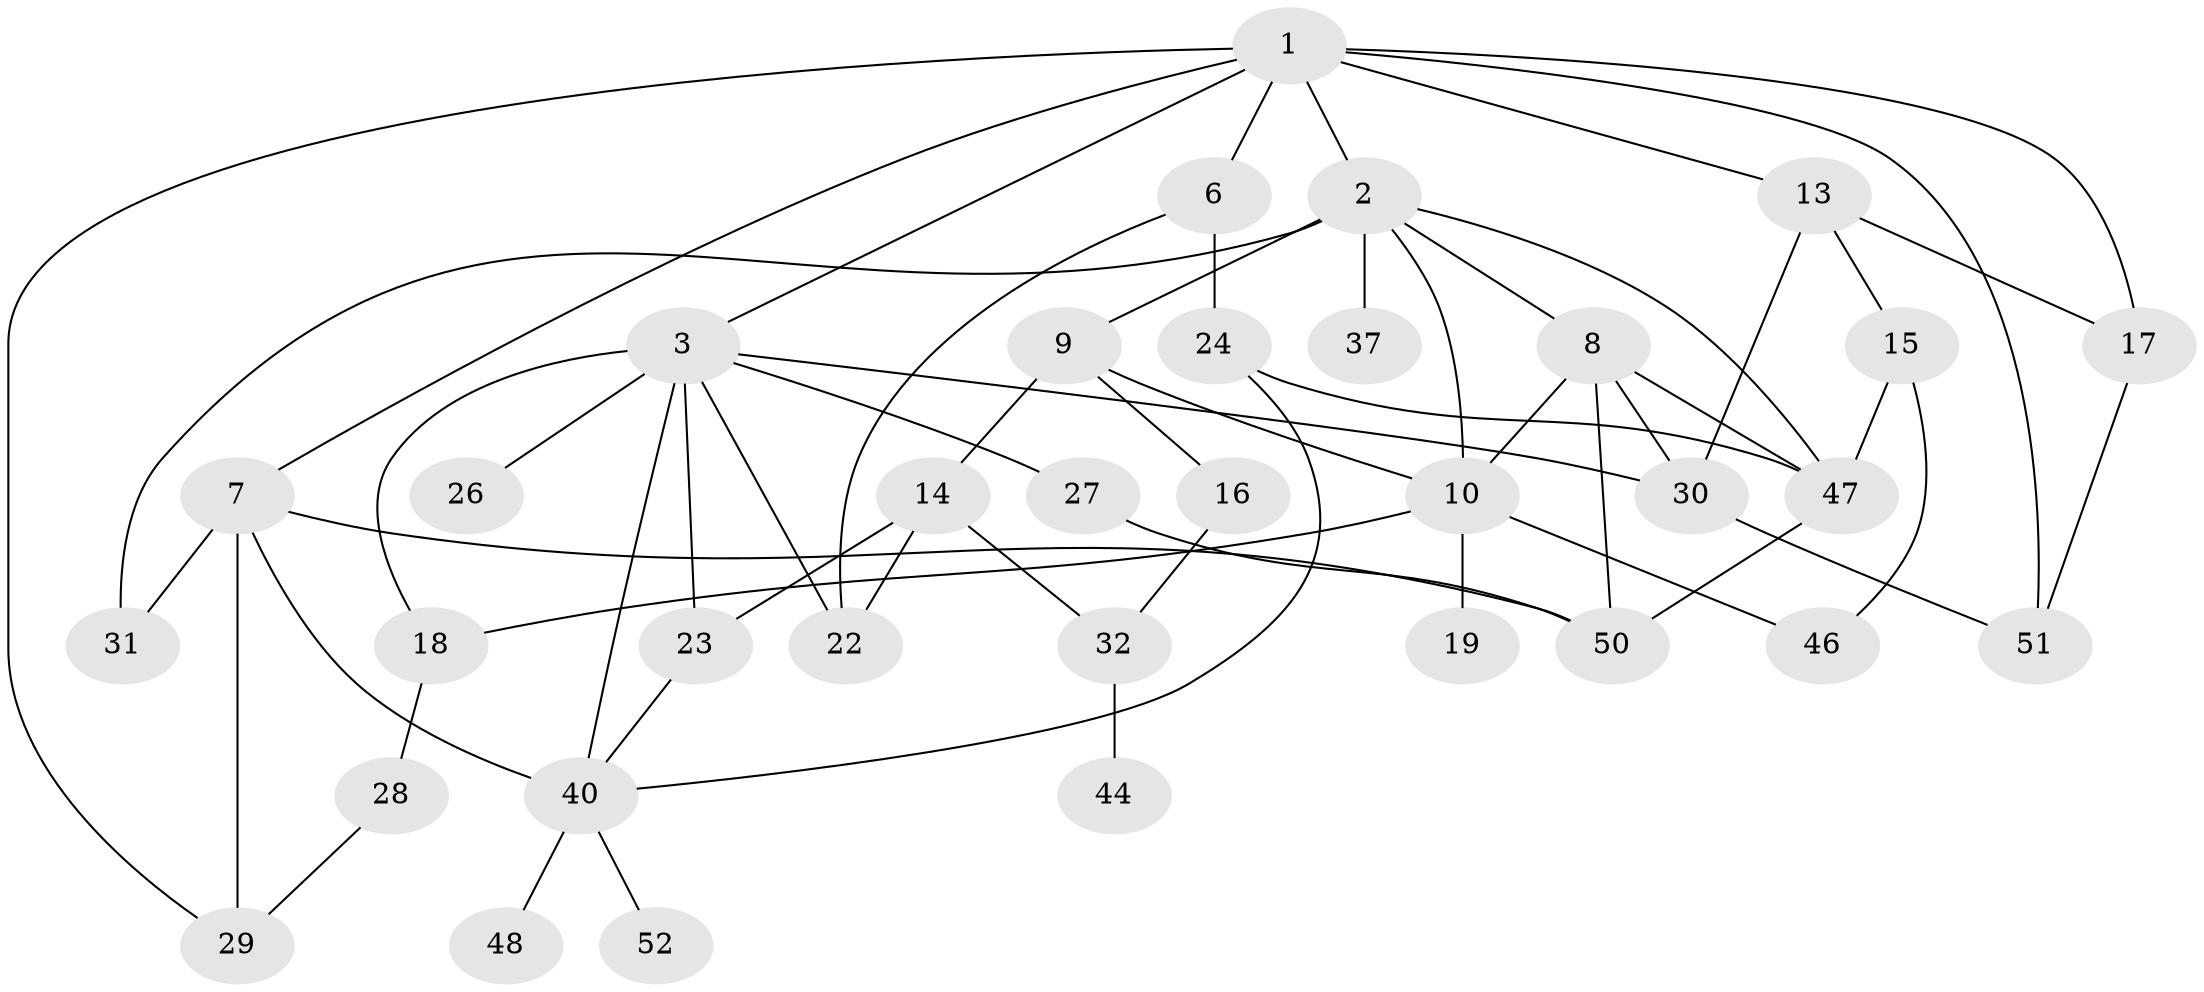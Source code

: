 // original degree distribution, {5: 0.12962962962962962, 4: 0.16666666666666666, 3: 0.24074074074074073, 6: 0.037037037037037035, 2: 0.24074074074074073, 1: 0.18518518518518517}
// Generated by graph-tools (version 1.1) at 2025/41/03/06/25 10:41:29]
// undirected, 34 vertices, 58 edges
graph export_dot {
graph [start="1"]
  node [color=gray90,style=filled];
  1 [super="+5"];
  2 [super="+4"];
  3 [super="+11"];
  6;
  7 [super="+45"];
  8 [super="+20"];
  9;
  10 [super="+12"];
  13 [super="+53"];
  14 [super="+38"];
  15 [super="+21"];
  16 [super="+36"];
  17 [super="+35"];
  18;
  19;
  22 [super="+25"];
  23;
  24 [super="+34"];
  26;
  27;
  28 [super="+33"];
  29 [super="+42"];
  30 [super="+41"];
  31;
  32 [super="+39"];
  37;
  40 [super="+43"];
  44;
  46;
  47;
  48 [super="+49"];
  50 [super="+54"];
  51;
  52;
  1 -- 2;
  1 -- 3;
  1 -- 6;
  1 -- 17;
  1 -- 13;
  1 -- 51;
  1 -- 7;
  1 -- 29;
  2 -- 9;
  2 -- 37;
  2 -- 47;
  2 -- 8;
  2 -- 10;
  2 -- 31;
  3 -- 18;
  3 -- 27;
  3 -- 22;
  3 -- 23;
  3 -- 26;
  3 -- 30;
  3 -- 40;
  6 -- 22;
  6 -- 24;
  7 -- 40 [weight=2];
  7 -- 50;
  7 -- 29;
  7 -- 31;
  8 -- 50;
  8 -- 10;
  8 -- 30;
  8 -- 47;
  9 -- 10;
  9 -- 14;
  9 -- 16;
  10 -- 46;
  10 -- 18;
  10 -- 19;
  13 -- 15;
  13 -- 17;
  13 -- 30;
  14 -- 32;
  14 -- 23;
  14 -- 22;
  15 -- 47;
  15 -- 46;
  16 -- 32;
  17 -- 51;
  18 -- 28;
  23 -- 40;
  24 -- 40;
  24 -- 47;
  27 -- 50;
  28 -- 29;
  30 -- 51;
  32 -- 44;
  40 -- 48;
  40 -- 52;
  47 -- 50;
}
